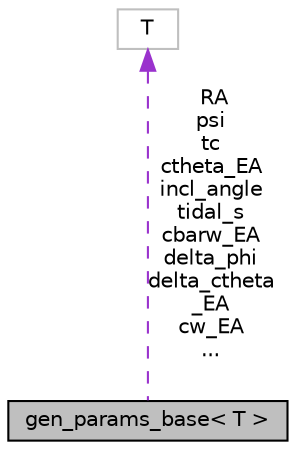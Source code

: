 digraph "gen_params_base&lt; T &gt;"
{
  edge [fontname="Helvetica",fontsize="10",labelfontname="Helvetica",labelfontsize="10"];
  node [fontname="Helvetica",fontsize="10",shape=record];
  Node1 [label="gen_params_base\< T \>",height=0.2,width=0.4,color="black", fillcolor="grey75", style="filled", fontcolor="black"];
  Node2 -> Node1 [dir="back",color="darkorchid3",fontsize="10",style="dashed",label=" RA\npsi\ntc\nctheta_EA\nincl_angle\ntidal_s\ncbarw_EA\ndelta_phi\ndelta_ctheta\l_EA\ncw_EA\n..." ,fontname="Helvetica"];
  Node2 [label="T",height=0.2,width=0.4,color="grey75", fillcolor="white", style="filled"];
}
